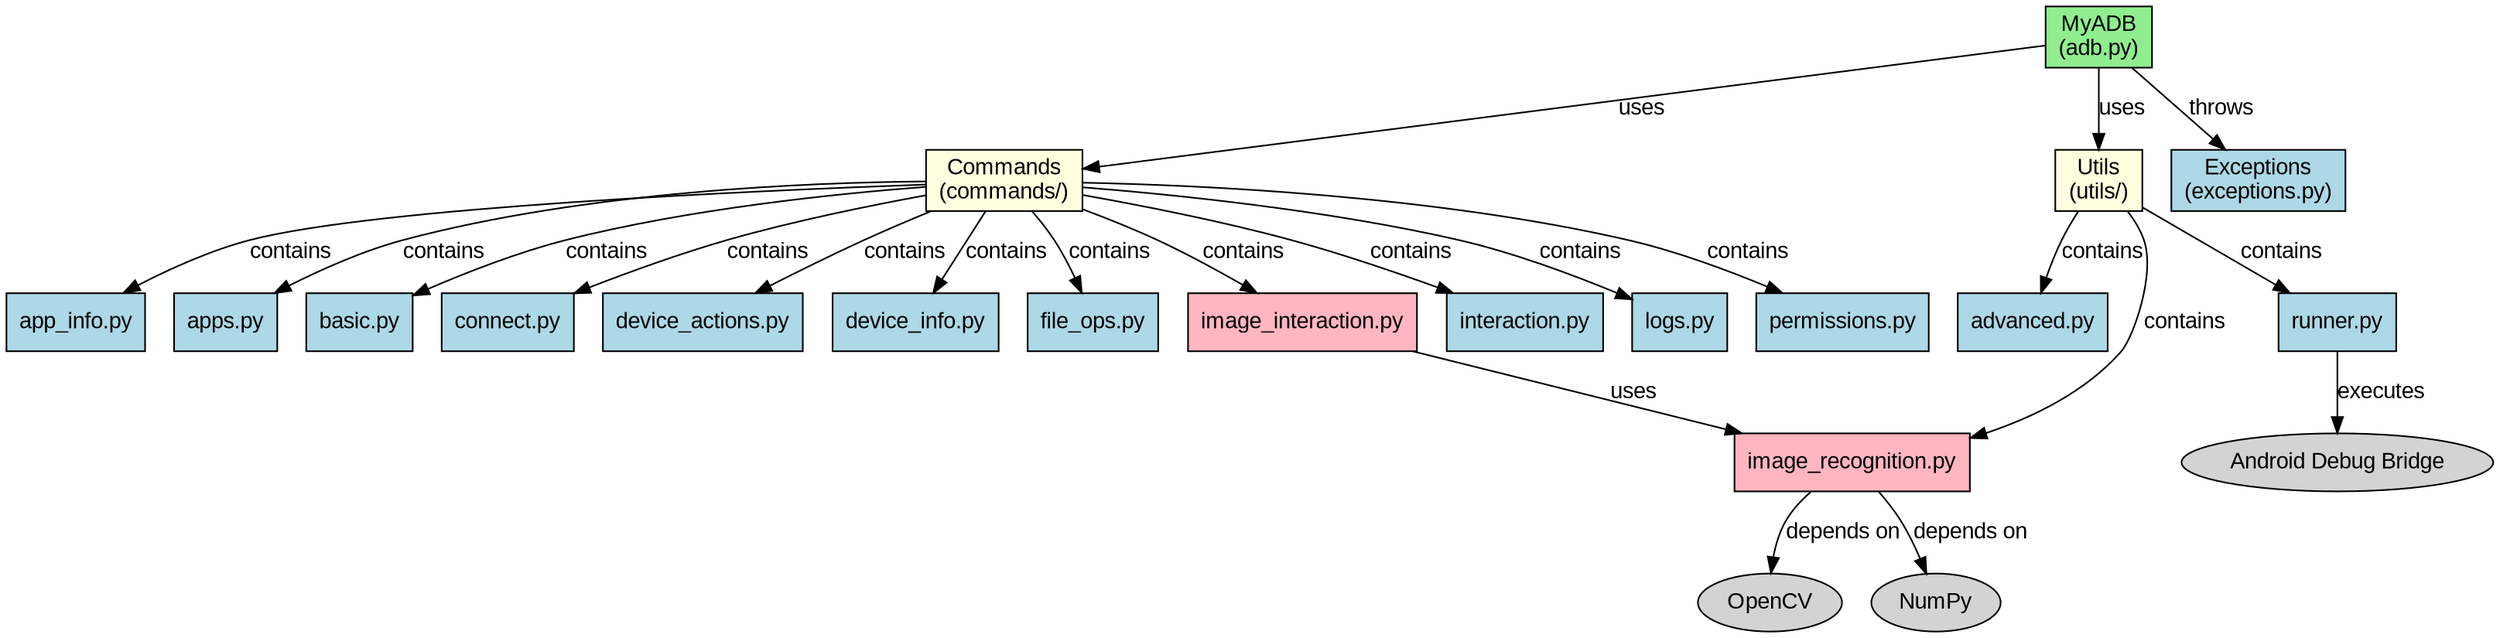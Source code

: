 digraph OIADB_Architecture {
    rankdir=TB;
    node [shape=box, style=filled, fillcolor=lightblue, fontname="Arial"];
    edge [fontname="Arial"];
    
    // Main components
    MyADB [label="MyADB\n(adb.py)", fillcolor=lightgreen];
    
    // Command modules
    Commands [label="Commands\n(commands/)", fillcolor=lightyellow];
    AppInfo [label="app_info.py"];
    Apps [label="apps.py"];
    Basic [label="basic.py"];
    Connect [label="connect.py"];
    DeviceActions [label="device_actions.py"];
    DeviceInfo [label="device_info.py"];
    FileOps [label="file_ops.py"];
    ImageInteraction [label="image_interaction.py", fillcolor=lightpink];
    Interaction [label="interaction.py"];
    Logs [label="logs.py"];
    Permissions [label="permissions.py"];
    
    // Utility modules
    Utils [label="Utils\n(utils/)", fillcolor=lightyellow];
    Advanced [label="advanced.py"];
    ImageRecognition [label="image_recognition.py", fillcolor=lightpink];
    Runner [label="runner.py"];
    
    // Exceptions
    Exceptions [label="Exceptions\n(exceptions.py)"];
    
    // Relationships
    MyADB -> Commands [label="uses"];
    MyADB -> Utils [label="uses"];
    MyADB -> Exceptions [label="throws"];
    
    Commands -> {AppInfo, Apps, Basic, Connect, DeviceActions, DeviceInfo, FileOps, ImageInteraction, Interaction, Logs, Permissions} [label="contains"];
    Utils -> {Advanced, ImageRecognition, Runner} [label="contains"];
    
    ImageInteraction -> ImageRecognition [label="uses"];
    
    // External dependencies
    OpenCV [label="OpenCV", shape=ellipse, fillcolor=lightgrey];
    NumPy [label="NumPy", shape=ellipse, fillcolor=lightgrey];
    ADB [label="Android Debug Bridge", shape=ellipse, fillcolor=lightgrey];
    
    ImageRecognition -> {OpenCV, NumPy} [label="depends on"];
    Runner -> ADB [label="executes"];
}
